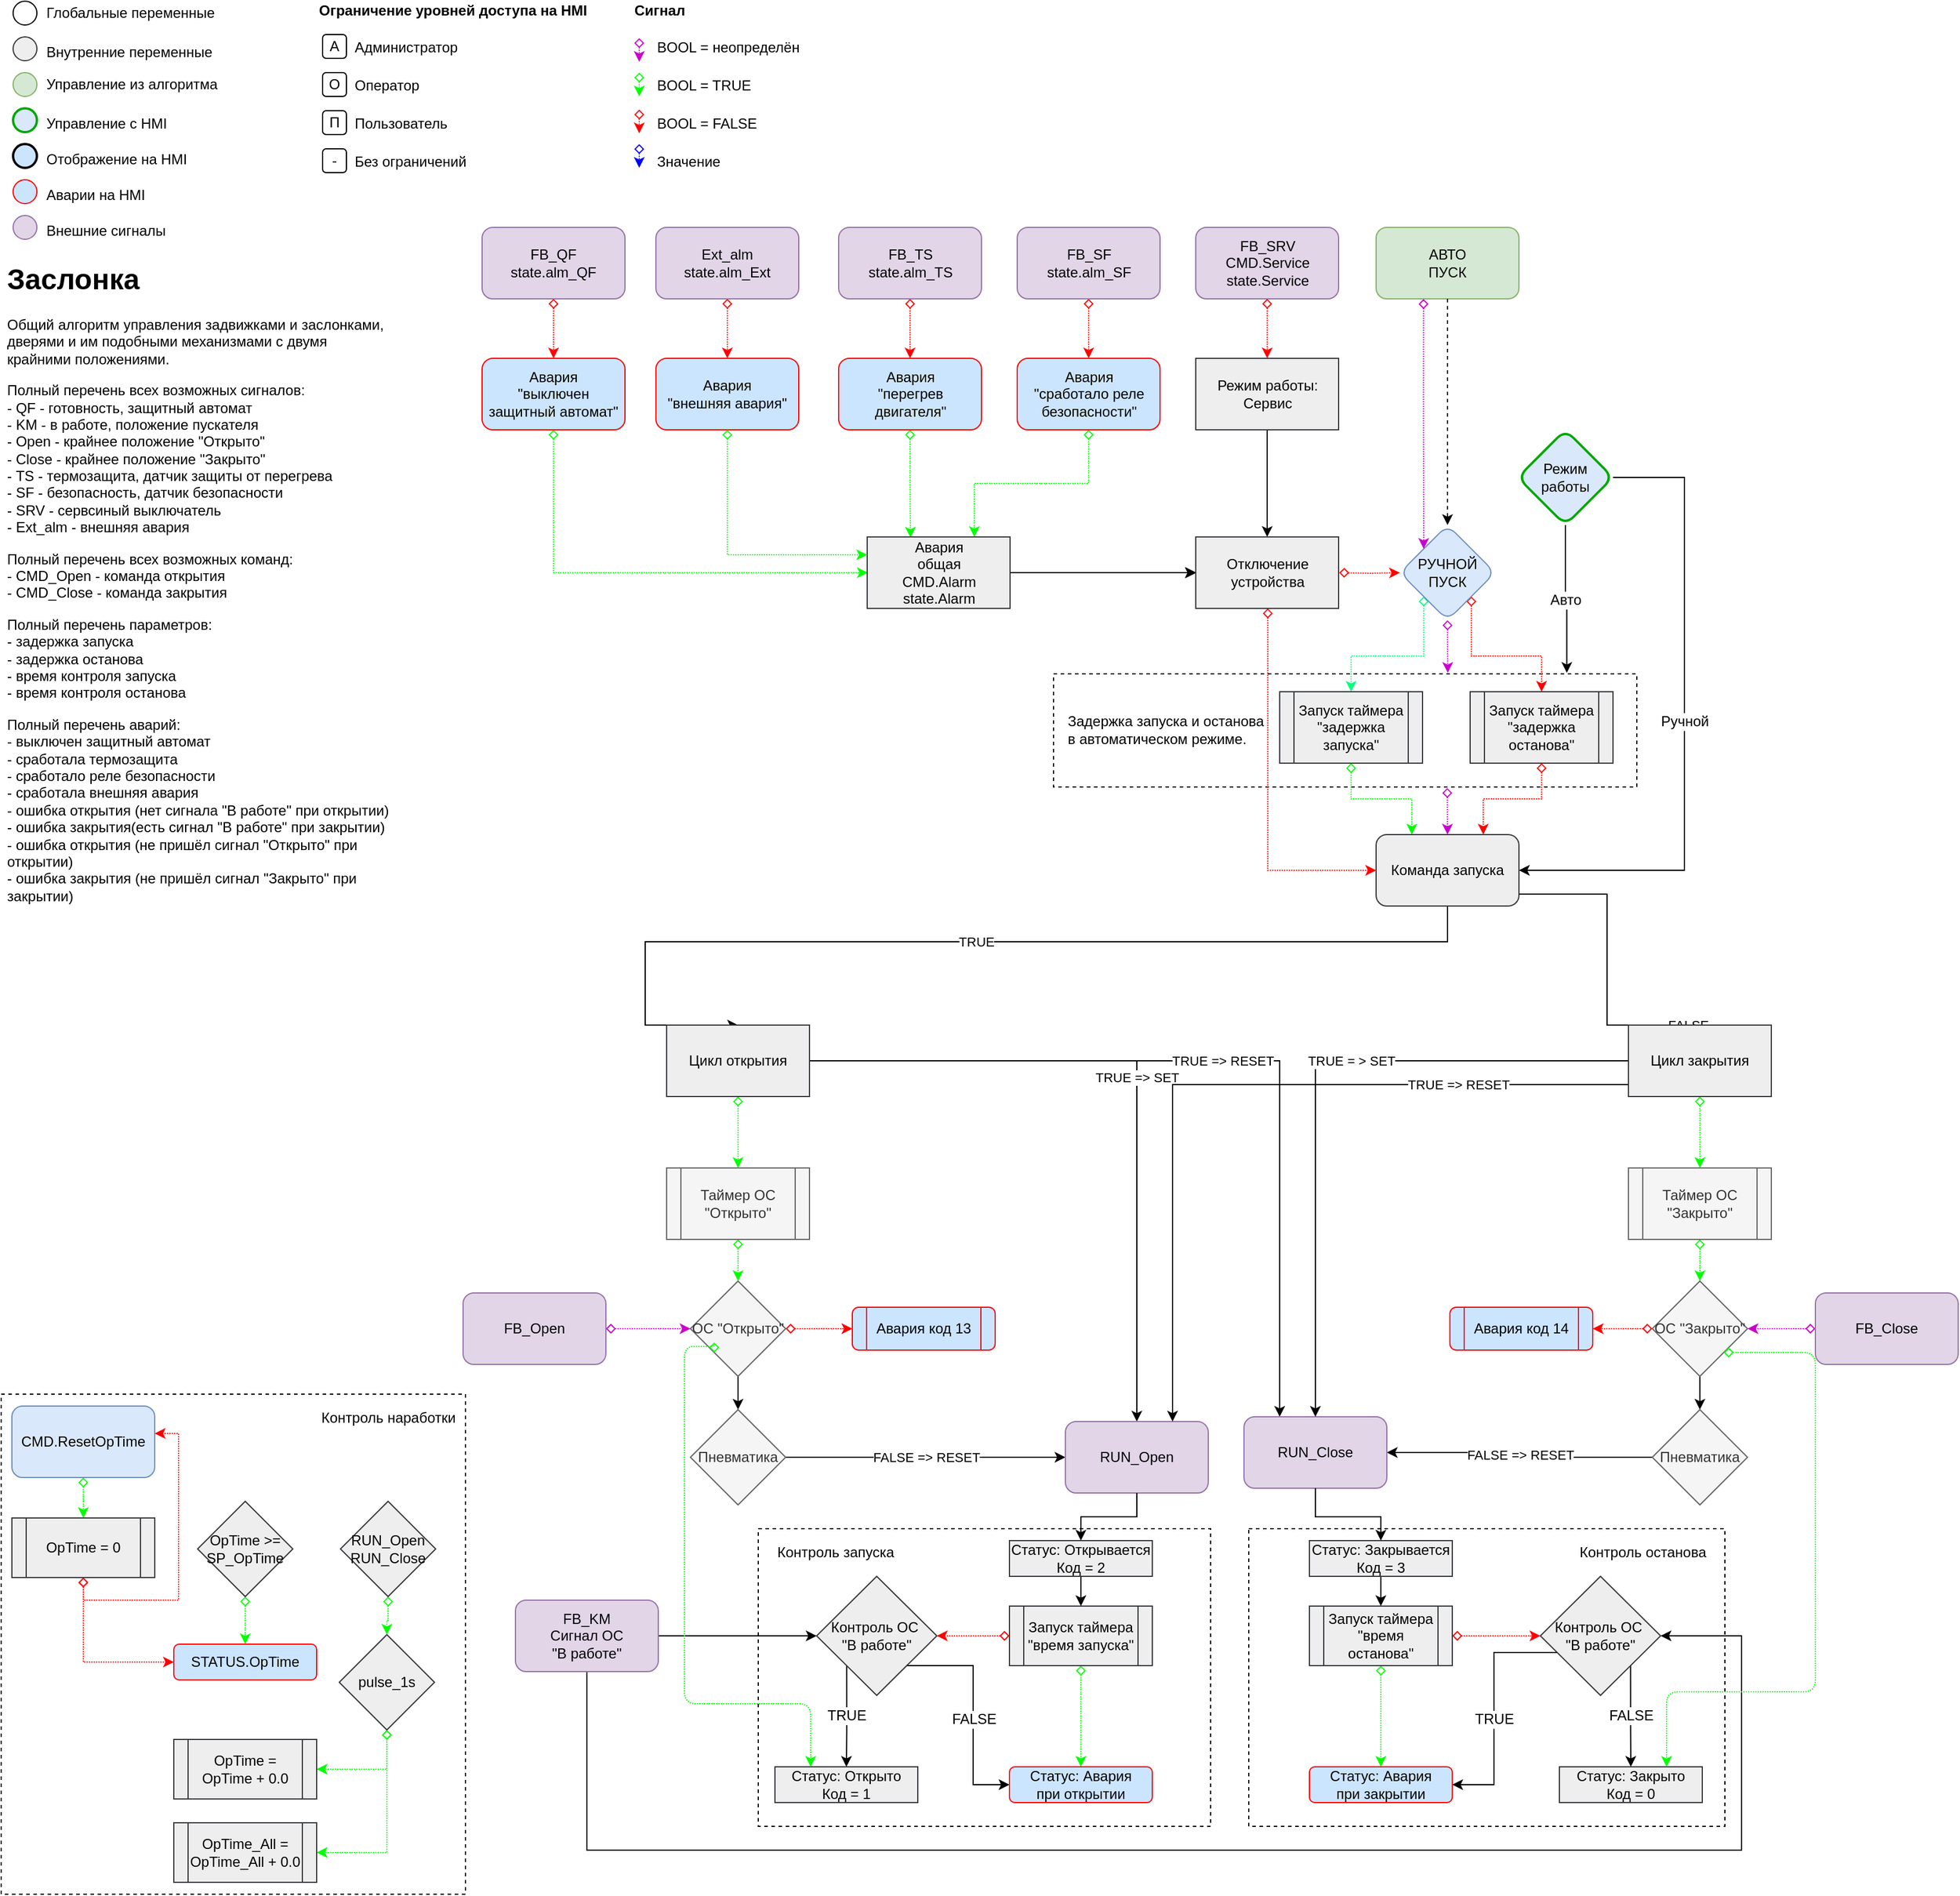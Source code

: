 <mxfile version="21.6.1" type="device">
  <diagram id="ZvDJRU9PUtHeH6yD3r8d" name="Стандартная версия">
    <mxGraphModel dx="2575" dy="1487" grid="1" gridSize="10" guides="1" tooltips="1" connect="1" arrows="1" fold="1" page="1" pageScale="1" pageWidth="827" pageHeight="1169" math="0" shadow="0">
      <root>
        <mxCell id="0" />
        <mxCell id="1" parent="0" />
        <mxCell id="0wNfYeTfLMhr4SV4lvzk-1" value="" style="rounded=0;whiteSpace=wrap;html=1;fillColor=none;dashed=1;strokeColor=#000000;" parent="1" vertex="1">
          <mxGeometry x="10" y="1180" width="390" height="420" as="geometry" />
        </mxCell>
        <mxCell id="0wNfYeTfLMhr4SV4lvzk-2" style="edgeStyle=orthogonalEdgeStyle;rounded=0;orthogonalLoop=1;jettySize=auto;html=1;entryX=0.5;entryY=0;entryDx=0;entryDy=0;fontSize=12;startArrow=diamond;startFill=0;strokeColor=#CC00CC;exitX=0.675;exitY=1.009;exitDx=0;exitDy=0;exitPerimeter=0;dashed=1;dashPattern=1 1;" parent="1" source="0wNfYeTfLMhr4SV4lvzk-3" target="0wNfYeTfLMhr4SV4lvzk-70" edge="1">
          <mxGeometry relative="1" as="geometry" />
        </mxCell>
        <mxCell id="0wNfYeTfLMhr4SV4lvzk-3" value="" style="rounded=0;whiteSpace=wrap;html=1;fillColor=none;dashed=1;strokeColor=#000000;" parent="1" vertex="1">
          <mxGeometry x="894" y="575" width="490" height="95" as="geometry" />
        </mxCell>
        <mxCell id="0wNfYeTfLMhr4SV4lvzk-14" value="A" style="text;html=1;strokeColor=default;fillColor=default;align=center;verticalAlign=middle;whiteSpace=wrap;rounded=1;" parent="1" vertex="1">
          <mxGeometry x="280" y="38" width="20" height="20" as="geometry" />
        </mxCell>
        <mxCell id="0wNfYeTfLMhr4SV4lvzk-15" value="O" style="text;html=1;strokeColor=default;fillColor=default;align=center;verticalAlign=middle;whiteSpace=wrap;rounded=1;" parent="1" vertex="1">
          <mxGeometry x="280" y="70" width="20" height="20" as="geometry" />
        </mxCell>
        <mxCell id="0wNfYeTfLMhr4SV4lvzk-16" value="Администратор" style="text;html=1;strokeColor=none;fillColor=none;align=left;verticalAlign=middle;whiteSpace=wrap;rounded=0;shadow=0;glass=0;labelBackgroundColor=#FFFFFF;labelBorderColor=none;sketch=0;" parent="1" vertex="1">
          <mxGeometry x="305" y="41" width="150" height="15" as="geometry" />
        </mxCell>
        <mxCell id="0wNfYeTfLMhr4SV4lvzk-17" value="Оператор" style="text;html=1;strokeColor=none;fillColor=none;align=left;verticalAlign=middle;whiteSpace=wrap;rounded=0;shadow=0;glass=0;labelBackgroundColor=#FFFFFF;labelBorderColor=none;sketch=0;" parent="1" vertex="1">
          <mxGeometry x="305" y="73" width="150" height="15" as="geometry" />
        </mxCell>
        <mxCell id="0wNfYeTfLMhr4SV4lvzk-18" value="П" style="text;html=1;strokeColor=default;fillColor=default;align=center;verticalAlign=middle;whiteSpace=wrap;rounded=1;" parent="1" vertex="1">
          <mxGeometry x="280" y="102" width="20" height="20" as="geometry" />
        </mxCell>
        <mxCell id="0wNfYeTfLMhr4SV4lvzk-19" value="Пользователь" style="text;html=1;strokeColor=none;fillColor=none;align=left;verticalAlign=middle;whiteSpace=wrap;rounded=0;shadow=0;glass=0;labelBackgroundColor=#FFFFFF;labelBorderColor=none;sketch=0;" parent="1" vertex="1">
          <mxGeometry x="305" y="105.5" width="150" height="15" as="geometry" />
        </mxCell>
        <mxCell id="0wNfYeTfLMhr4SV4lvzk-20" value="&lt;b&gt;Ограничение уровней доступа на HMI&lt;/b&gt;" style="text;html=1;strokeColor=none;fillColor=none;align=left;verticalAlign=middle;whiteSpace=wrap;rounded=0;shadow=0;glass=0;labelBackgroundColor=#FFFFFF;labelBorderColor=none;sketch=0;" parent="1" vertex="1">
          <mxGeometry x="275" y="10" width="235" height="15" as="geometry" />
        </mxCell>
        <mxCell id="0wNfYeTfLMhr4SV4lvzk-21" value="-" style="text;html=1;strokeColor=default;fillColor=default;align=center;verticalAlign=middle;whiteSpace=wrap;rounded=1;" parent="1" vertex="1">
          <mxGeometry x="280" y="134" width="20" height="20" as="geometry" />
        </mxCell>
        <mxCell id="0wNfYeTfLMhr4SV4lvzk-22" value="Без ограничений" style="text;html=1;strokeColor=none;fillColor=none;align=left;verticalAlign=middle;whiteSpace=wrap;rounded=0;shadow=0;glass=0;labelBackgroundColor=#FFFFFF;labelBorderColor=none;sketch=0;" parent="1" vertex="1">
          <mxGeometry x="305" y="137.5" width="150" height="15" as="geometry" />
        </mxCell>
        <mxCell id="0wNfYeTfLMhr4SV4lvzk-24" value="&lt;b&gt;Сигнал&lt;br&gt;&lt;/b&gt;" style="text;html=1;strokeColor=none;fillColor=none;align=left;verticalAlign=middle;whiteSpace=wrap;rounded=0;shadow=0;glass=0;labelBackgroundColor=#FFFFFF;labelBorderColor=none;sketch=0;" parent="1" vertex="1">
          <mxGeometry x="540" y="10" width="160" height="15" as="geometry" />
        </mxCell>
        <mxCell id="0wNfYeTfLMhr4SV4lvzk-25" style="edgeStyle=orthogonalEdgeStyle;rounded=0;orthogonalLoop=1;jettySize=auto;html=1;dashed=1;dashPattern=1 1;strokeColor=#CC00CC;startArrow=diamond;startFill=0;" parent="1" edge="1">
          <mxGeometry relative="1" as="geometry">
            <mxPoint x="546" y="41" as="sourcePoint" />
            <mxPoint x="546" y="61" as="targetPoint" />
          </mxGeometry>
        </mxCell>
        <mxCell id="0wNfYeTfLMhr4SV4lvzk-26" style="edgeStyle=orthogonalEdgeStyle;rounded=0;orthogonalLoop=1;jettySize=auto;html=1;dashed=1;dashPattern=1 1;strokeColor=#00FF00;startArrow=diamond;startFill=0;" parent="1" edge="1">
          <mxGeometry relative="1" as="geometry">
            <mxPoint x="546" y="70" as="sourcePoint" />
            <mxPoint x="546" y="90" as="targetPoint" />
          </mxGeometry>
        </mxCell>
        <mxCell id="0wNfYeTfLMhr4SV4lvzk-27" value="BOOL = неопределён" style="text;html=1;strokeColor=none;fillColor=none;align=left;verticalAlign=middle;whiteSpace=wrap;rounded=0;shadow=0;glass=0;labelBackgroundColor=#FFFFFF;labelBorderColor=none;sketch=0;" parent="1" vertex="1">
          <mxGeometry x="559" y="41" width="150" height="15" as="geometry" />
        </mxCell>
        <mxCell id="0wNfYeTfLMhr4SV4lvzk-28" value="BOOL = TRUE" style="text;html=1;strokeColor=none;fillColor=none;align=left;verticalAlign=middle;whiteSpace=wrap;rounded=0;shadow=0;glass=0;labelBackgroundColor=#FFFFFF;labelBorderColor=none;sketch=0;" parent="1" vertex="1">
          <mxGeometry x="559" y="73" width="150" height="15" as="geometry" />
        </mxCell>
        <mxCell id="0wNfYeTfLMhr4SV4lvzk-29" value="BOOL = FALSE" style="text;html=1;strokeColor=none;fillColor=none;align=left;verticalAlign=middle;whiteSpace=wrap;rounded=0;shadow=0;glass=0;labelBackgroundColor=#FFFFFF;labelBorderColor=none;sketch=0;" parent="1" vertex="1">
          <mxGeometry x="559" y="105.5" width="150" height="15" as="geometry" />
        </mxCell>
        <mxCell id="0wNfYeTfLMhr4SV4lvzk-30" value="Значение" style="text;html=1;strokeColor=none;fillColor=none;align=left;verticalAlign=middle;whiteSpace=wrap;rounded=0;shadow=0;glass=0;labelBackgroundColor=#FFFFFF;labelBorderColor=none;sketch=0;" parent="1" vertex="1">
          <mxGeometry x="559" y="137.5" width="150" height="15" as="geometry" />
        </mxCell>
        <mxCell id="0wNfYeTfLMhr4SV4lvzk-31" style="edgeStyle=orthogonalEdgeStyle;rounded=0;orthogonalLoop=1;jettySize=auto;html=1;dashed=1;dashPattern=1 1;strokeColor=#FF0000;startArrow=diamond;startFill=0;" parent="1" edge="1">
          <mxGeometry relative="1" as="geometry">
            <mxPoint x="546" y="101" as="sourcePoint" />
            <mxPoint x="546" y="121" as="targetPoint" />
          </mxGeometry>
        </mxCell>
        <mxCell id="0wNfYeTfLMhr4SV4lvzk-32" style="edgeStyle=orthogonalEdgeStyle;rounded=0;orthogonalLoop=1;jettySize=auto;html=1;dashed=1;dashPattern=1 1;strokeColor=#0000FF;startArrow=diamond;startFill=0;" parent="1" edge="1">
          <mxGeometry relative="1" as="geometry">
            <mxPoint x="546" y="130" as="sourcePoint" />
            <mxPoint x="546" y="150" as="targetPoint" />
          </mxGeometry>
        </mxCell>
        <mxCell id="0wNfYeTfLMhr4SV4lvzk-33" value="" style="edgeStyle=orthogonalEdgeStyle;rounded=0;orthogonalLoop=1;jettySize=auto;html=1;exitX=0.75;exitY=1;exitDx=0;exitDy=0;entryX=0.75;entryY=0;entryDx=0;entryDy=0;fontSize=12;startArrow=diamond;startFill=0;dashed=1;dashPattern=1 1;strokeColor=#FF0000;" parent="1" edge="1">
          <mxGeometry relative="1" as="geometry">
            <mxPoint x="474" y="260" as="sourcePoint" />
            <mxPoint x="474" y="310" as="targetPoint" />
          </mxGeometry>
        </mxCell>
        <mxCell id="0wNfYeTfLMhr4SV4lvzk-41" value="АВТО&lt;br&gt;ПУСК" style="rounded=1;whiteSpace=wrap;html=1;fontSize=12;fillColor=#d5e8d4;strokeColor=#82b366;" parent="1" vertex="1">
          <mxGeometry x="1165" y="200" width="120" height="60" as="geometry" />
        </mxCell>
        <mxCell id="0wNfYeTfLMhr4SV4lvzk-48" style="edgeStyle=orthogonalEdgeStyle;rounded=0;orthogonalLoop=1;jettySize=auto;html=1;entryX=0;entryY=0.5;entryDx=0;entryDy=0;dashed=1;dashPattern=1 1;fontSize=12;startArrow=diamond;startFill=0;strokeColor=#00FF00;" parent="1" source="0wNfYeTfLMhr4SV4lvzk-49" edge="1">
          <mxGeometry relative="1" as="geometry">
            <Array as="points">
              <mxPoint x="474" y="490" />
            </Array>
            <mxPoint x="738" y="490" as="targetPoint" />
          </mxGeometry>
        </mxCell>
        <mxCell id="0wNfYeTfLMhr4SV4lvzk-49" value="Авария&lt;br&gt;&quot;выключен защитный автомат&quot;" style="rounded=1;whiteSpace=wrap;html=1;fontSize=12;fillColor=#CCE5FF;strokeColor=#FF0000;shadow=0;glass=0;labelBackgroundColor=none;labelBorderColor=none;sketch=0;strokeWidth=1;" parent="1" vertex="1">
          <mxGeometry x="414" y="310" width="120" height="60" as="geometry" />
        </mxCell>
        <mxCell id="0wNfYeTfLMhr4SV4lvzk-50" style="edgeStyle=orthogonalEdgeStyle;rounded=0;orthogonalLoop=1;jettySize=auto;html=1;fontSize=12;startArrow=none;startFill=0;endArrow=classic;endFill=1;strokeColor=#000000;entryX=0;entryY=0.5;entryDx=0;entryDy=0;" parent="1" edge="1">
          <mxGeometry relative="1" as="geometry">
            <mxPoint x="1014" y="490" as="targetPoint" />
            <mxPoint x="858" y="490" as="sourcePoint" />
          </mxGeometry>
        </mxCell>
        <mxCell id="0wNfYeTfLMhr4SV4lvzk-52" style="edgeStyle=orthogonalEdgeStyle;rounded=0;orthogonalLoop=1;jettySize=auto;html=1;exitX=0.5;exitY=1;exitDx=0;exitDy=0;fontSize=12;startArrow=diamond;startFill=0;strokeColor=#CC00CC;dashed=1;dashPattern=1 1;entryX=0.676;entryY=-0.009;entryDx=0;entryDy=0;entryPerimeter=0;" parent="1" source="0wNfYeTfLMhr4SV4lvzk-55" target="0wNfYeTfLMhr4SV4lvzk-3" edge="1">
          <mxGeometry relative="1" as="geometry" />
        </mxCell>
        <mxCell id="0wNfYeTfLMhr4SV4lvzk-53" style="edgeStyle=orthogonalEdgeStyle;rounded=0;orthogonalLoop=1;jettySize=auto;html=1;exitX=0;exitY=1;exitDx=0;exitDy=0;entryX=0.5;entryY=0;entryDx=0;entryDy=0;fontSize=12;startArrow=diamond;startFill=0;strokeColor=#00FF80;dashed=1;dashPattern=1 1;" parent="1" source="0wNfYeTfLMhr4SV4lvzk-55" target="0wNfYeTfLMhr4SV4lvzk-64" edge="1">
          <mxGeometry relative="1" as="geometry" />
        </mxCell>
        <mxCell id="0wNfYeTfLMhr4SV4lvzk-54" style="edgeStyle=orthogonalEdgeStyle;rounded=0;orthogonalLoop=1;jettySize=auto;html=1;exitX=1;exitY=1;exitDx=0;exitDy=0;entryX=0.5;entryY=0;entryDx=0;entryDy=0;dashed=1;dashPattern=1 1;fontSize=12;startArrow=diamond;startFill=0;strokeColor=#FF0000;" parent="1" source="0wNfYeTfLMhr4SV4lvzk-55" target="0wNfYeTfLMhr4SV4lvzk-62" edge="1">
          <mxGeometry relative="1" as="geometry" />
        </mxCell>
        <mxCell id="0wNfYeTfLMhr4SV4lvzk-55" value="РУЧНОЙ&lt;br&gt;ПУСК" style="rhombus;whiteSpace=wrap;html=1;rounded=1;shadow=0;glass=0;sketch=0;fillColor=#dae8fc;strokeColor=#6c8ebf;" parent="1" vertex="1">
          <mxGeometry x="1185" y="450" width="80" height="80" as="geometry" />
        </mxCell>
        <mxCell id="0wNfYeTfLMhr4SV4lvzk-56" style="edgeStyle=orthogonalEdgeStyle;rounded=0;orthogonalLoop=1;jettySize=auto;html=1;entryX=0.5;entryY=0;entryDx=0;entryDy=0;dashed=1;exitX=0.5;exitY=1;exitDx=0;exitDy=0;" parent="1" source="0wNfYeTfLMhr4SV4lvzk-41" target="0wNfYeTfLMhr4SV4lvzk-55" edge="1">
          <mxGeometry relative="1" as="geometry">
            <mxPoint x="1225" y="400" as="sourcePoint" />
          </mxGeometry>
        </mxCell>
        <mxCell id="0wNfYeTfLMhr4SV4lvzk-57" style="edgeStyle=orthogonalEdgeStyle;rounded=0;orthogonalLoop=1;jettySize=auto;html=1;exitX=0.332;exitY=1.003;exitDx=0;exitDy=0;entryX=0;entryY=0;entryDx=0;entryDy=0;dashed=1;dashPattern=1 1;strokeColor=#CC00CC;startArrow=diamond;startFill=0;exitPerimeter=0;" parent="1" source="0wNfYeTfLMhr4SV4lvzk-41" target="0wNfYeTfLMhr4SV4lvzk-55" edge="1">
          <mxGeometry relative="1" as="geometry">
            <mxPoint x="1205" y="380" as="sourcePoint" />
          </mxGeometry>
        </mxCell>
        <mxCell id="0wNfYeTfLMhr4SV4lvzk-58" value="Авто" style="edgeStyle=orthogonalEdgeStyle;rounded=0;orthogonalLoop=1;jettySize=auto;html=1;entryX=0.88;entryY=-0.009;entryDx=0;entryDy=0;entryPerimeter=0;fontSize=12;startArrow=none;startFill=0;strokeColor=#000000;" parent="1" source="0wNfYeTfLMhr4SV4lvzk-60" target="0wNfYeTfLMhr4SV4lvzk-3" edge="1">
          <mxGeometry relative="1" as="geometry" />
        </mxCell>
        <mxCell id="0wNfYeTfLMhr4SV4lvzk-59" value="Ручной" style="edgeStyle=orthogonalEdgeStyle;rounded=0;orthogonalLoop=1;jettySize=auto;html=1;entryX=1;entryY=0.5;entryDx=0;entryDy=0;fontSize=12;startArrow=none;startFill=0;strokeColor=#000000;exitX=1;exitY=0.5;exitDx=0;exitDy=0;" parent="1" source="0wNfYeTfLMhr4SV4lvzk-60" target="0wNfYeTfLMhr4SV4lvzk-70" edge="1">
          <mxGeometry relative="1" as="geometry">
            <Array as="points">
              <mxPoint x="1424" y="410" />
              <mxPoint x="1424" y="740" />
            </Array>
          </mxGeometry>
        </mxCell>
        <mxCell id="0wNfYeTfLMhr4SV4lvzk-60" value="Режим работы" style="rhombus;whiteSpace=wrap;html=1;fontSize=12;fillColor=#dae8fc;strokeColor=#00A800;rounded=1;shadow=0;glass=0;labelBackgroundColor=none;labelBorderColor=none;sketch=0;strokeWidth=2;" parent="1" vertex="1">
          <mxGeometry x="1284" y="370" width="80" height="80" as="geometry" />
        </mxCell>
        <mxCell id="0wNfYeTfLMhr4SV4lvzk-61" style="edgeStyle=orthogonalEdgeStyle;rounded=0;orthogonalLoop=1;jettySize=auto;html=1;entryX=0.75;entryY=0;entryDx=0;entryDy=0;dashed=1;dashPattern=1 1;fontSize=12;startArrow=diamond;startFill=0;strokeColor=#FF0000;" parent="1" source="0wNfYeTfLMhr4SV4lvzk-62" target="0wNfYeTfLMhr4SV4lvzk-70" edge="1">
          <mxGeometry relative="1" as="geometry" />
        </mxCell>
        <mxCell id="0wNfYeTfLMhr4SV4lvzk-62" value="Запуск таймера&lt;br&gt;&quot;задержка останова&quot;" style="shape=process;whiteSpace=wrap;html=1;backgroundOutline=1;fontSize=12;fillColor=#eeeeee;strokeColor=#36393d;" parent="1" vertex="1">
          <mxGeometry x="1244" y="590" width="120" height="60" as="geometry" />
        </mxCell>
        <mxCell id="0wNfYeTfLMhr4SV4lvzk-63" style="edgeStyle=orthogonalEdgeStyle;rounded=0;orthogonalLoop=1;jettySize=auto;html=1;entryX=0.25;entryY=0;entryDx=0;entryDy=0;dashed=1;dashPattern=1 1;fontSize=12;startArrow=diamond;startFill=0;strokeColor=#00FF00;" parent="1" source="0wNfYeTfLMhr4SV4lvzk-64" target="0wNfYeTfLMhr4SV4lvzk-70" edge="1">
          <mxGeometry relative="1" as="geometry" />
        </mxCell>
        <mxCell id="0wNfYeTfLMhr4SV4lvzk-64" value="Запуск таймера&lt;br&gt;&quot;задержка запуска&quot;" style="shape=process;whiteSpace=wrap;html=1;backgroundOutline=1;fontSize=12;fillColor=#eeeeee;strokeColor=#36393d;" parent="1" vertex="1">
          <mxGeometry x="1084" y="590" width="120" height="60" as="geometry" />
        </mxCell>
        <mxCell id="0wNfYeTfLMhr4SV4lvzk-65" value="Задержка запуска и останова&lt;br&gt;в автоматическом режиме." style="text;html=1;strokeColor=none;fillColor=none;align=left;verticalAlign=middle;whiteSpace=wrap;rounded=0;dashed=1;" parent="1" vertex="1">
          <mxGeometry x="904" y="602" width="210" height="40" as="geometry" />
        </mxCell>
        <mxCell id="IChi7haE0IejocVg19P0-2" value="TRUE" style="edgeStyle=orthogonalEdgeStyle;rounded=0;orthogonalLoop=1;jettySize=auto;html=1;entryX=0.5;entryY=0;entryDx=0;entryDy=0;" parent="1" source="0wNfYeTfLMhr4SV4lvzk-70" target="IChi7haE0IejocVg19P0-1" edge="1">
          <mxGeometry relative="1" as="geometry">
            <Array as="points">
              <mxPoint x="1225" y="800" />
              <mxPoint x="551" y="800" />
            </Array>
          </mxGeometry>
        </mxCell>
        <mxCell id="IChi7haE0IejocVg19P0-73" value="FALSE" style="edgeStyle=orthogonalEdgeStyle;rounded=0;orthogonalLoop=1;jettySize=auto;html=1;startArrow=none;startFill=0;endArrow=classic;endFill=1;strokeColor=#000000;entryX=0.5;entryY=0;entryDx=0;entryDy=0;" parent="1" source="0wNfYeTfLMhr4SV4lvzk-70" edge="1" target="IChi7haE0IejocVg19P0-59">
          <mxGeometry x="0.923" relative="1" as="geometry">
            <mxPoint x="2033" y="842" as="targetPoint" />
            <Array as="points">
              <mxPoint x="1359" y="760" />
            </Array>
            <mxPoint as="offset" />
          </mxGeometry>
        </mxCell>
        <mxCell id="0wNfYeTfLMhr4SV4lvzk-70" value="Команда запуска" style="rounded=1;whiteSpace=wrap;html=1;fontSize=12;fillColor=#eeeeee;strokeColor=#36393d;" parent="1" vertex="1">
          <mxGeometry x="1165" y="710" width="120" height="60" as="geometry" />
        </mxCell>
        <mxCell id="0wNfYeTfLMhr4SV4lvzk-198" style="edgeStyle=orthogonalEdgeStyle;rounded=0;orthogonalLoop=1;jettySize=auto;html=1;dashed=1;dashPattern=1 1;fontSize=12;startArrow=diamond;startFill=0;endArrow=classic;endFill=1;strokeColor=#FF0000;exitX=1;exitY=0.5;exitDx=0;exitDy=0;entryX=0;entryY=0.5;entryDx=0;entryDy=0;" parent="1" target="0wNfYeTfLMhr4SV4lvzk-55" edge="1">
          <mxGeometry relative="1" as="geometry">
            <mxPoint x="1134" y="490" as="sourcePoint" />
            <mxPoint x="1180" y="490" as="targetPoint" />
          </mxGeometry>
        </mxCell>
        <mxCell id="0wNfYeTfLMhr4SV4lvzk-199" style="edgeStyle=orthogonalEdgeStyle;rounded=0;orthogonalLoop=1;jettySize=auto;html=1;entryX=0;entryY=0.5;entryDx=0;entryDy=0;dashed=1;dashPattern=1 1;fontSize=12;startArrow=diamond;startFill=0;endArrow=classic;endFill=1;strokeColor=#FF0000;exitX=0.5;exitY=1;exitDx=0;exitDy=0;" parent="1" target="0wNfYeTfLMhr4SV4lvzk-70" edge="1">
          <mxGeometry relative="1" as="geometry">
            <mxPoint x="1074" y="520" as="sourcePoint" />
            <Array as="points">
              <mxPoint x="1074" y="740" />
            </Array>
          </mxGeometry>
        </mxCell>
        <mxCell id="0wNfYeTfLMhr4SV4lvzk-205" style="edgeStyle=orthogonalEdgeStyle;rounded=0;orthogonalLoop=1;jettySize=auto;html=1;entryX=1;entryY=0.5;entryDx=0;entryDy=0;dashed=1;dashPattern=1 1;startArrow=diamond;startFill=0;strokeColor=#00FF00;" parent="1" source="0wNfYeTfLMhr4SV4lvzk-207" target="0wNfYeTfLMhr4SV4lvzk-208" edge="1">
          <mxGeometry relative="1" as="geometry">
            <Array as="points">
              <mxPoint x="334" y="1495" />
            </Array>
          </mxGeometry>
        </mxCell>
        <mxCell id="0wNfYeTfLMhr4SV4lvzk-206" style="edgeStyle=orthogonalEdgeStyle;rounded=0;orthogonalLoop=1;jettySize=auto;html=1;entryX=1;entryY=0.5;entryDx=0;entryDy=0;dashed=1;dashPattern=1 1;startArrow=diamond;startFill=0;strokeColor=#00FF00;" parent="1" source="0wNfYeTfLMhr4SV4lvzk-207" target="0wNfYeTfLMhr4SV4lvzk-223" edge="1">
          <mxGeometry relative="1" as="geometry">
            <Array as="points">
              <mxPoint x="334" y="1565" />
            </Array>
          </mxGeometry>
        </mxCell>
        <mxCell id="0wNfYeTfLMhr4SV4lvzk-207" value="pulse_1s" style="rhombus;whiteSpace=wrap;html=1;fontSize=12;fillColor=#eeeeee;strokeColor=#36393d;" parent="1" vertex="1">
          <mxGeometry x="294" y="1382" width="80" height="80" as="geometry" />
        </mxCell>
        <mxCell id="0wNfYeTfLMhr4SV4lvzk-208" value="OpTime = OpTime + 0.0" style="shape=process;whiteSpace=wrap;html=1;backgroundOutline=1;fontSize=12;fillColor=#eeeeee;strokeColor=#36393d;" parent="1" vertex="1">
          <mxGeometry x="155" y="1470" width="120" height="50" as="geometry" />
        </mxCell>
        <mxCell id="0wNfYeTfLMhr4SV4lvzk-209" style="edgeStyle=orthogonalEdgeStyle;rounded=0;orthogonalLoop=1;jettySize=auto;html=1;entryX=0.5;entryY=0;entryDx=0;entryDy=0;dashed=1;dashPattern=1 1;startArrow=diamond;startFill=0;strokeColor=#00FF00;" parent="1" source="0wNfYeTfLMhr4SV4lvzk-210" target="0wNfYeTfLMhr4SV4lvzk-213" edge="1">
          <mxGeometry relative="1" as="geometry" />
        </mxCell>
        <mxCell id="0wNfYeTfLMhr4SV4lvzk-210" value="CMD.ResetOpTime" style="rounded=1;whiteSpace=wrap;html=1;fontSize=12;fillColor=#dae8fc;strokeColor=#6c8ebf;" parent="1" vertex="1">
          <mxGeometry x="19" y="1190" width="120" height="60" as="geometry" />
        </mxCell>
        <mxCell id="0wNfYeTfLMhr4SV4lvzk-211" style="edgeStyle=orthogonalEdgeStyle;rounded=0;orthogonalLoop=1;jettySize=auto;html=1;entryX=1;entryY=0.383;entryDx=0;entryDy=0;entryPerimeter=0;dashed=1;dashPattern=1 1;startArrow=diamond;startFill=0;strokeColor=#FF0000;" parent="1" source="0wNfYeTfLMhr4SV4lvzk-213" target="0wNfYeTfLMhr4SV4lvzk-210" edge="1">
          <mxGeometry relative="1" as="geometry">
            <Array as="points">
              <mxPoint x="79" y="1353" />
              <mxPoint x="159" y="1353" />
              <mxPoint x="159" y="1213" />
            </Array>
          </mxGeometry>
        </mxCell>
        <mxCell id="0wNfYeTfLMhr4SV4lvzk-212" style="edgeStyle=orthogonalEdgeStyle;rounded=0;orthogonalLoop=1;jettySize=auto;html=1;entryX=0;entryY=0.5;entryDx=0;entryDy=0;dashed=1;dashPattern=1 1;startArrow=diamond;startFill=0;strokeColor=#FF0000;" parent="1" source="0wNfYeTfLMhr4SV4lvzk-213" target="0wNfYeTfLMhr4SV4lvzk-228" edge="1">
          <mxGeometry relative="1" as="geometry">
            <Array as="points">
              <mxPoint x="79" y="1405" />
            </Array>
          </mxGeometry>
        </mxCell>
        <mxCell id="0wNfYeTfLMhr4SV4lvzk-213" value="OpTime = 0" style="shape=process;whiteSpace=wrap;html=1;backgroundOutline=1;fontSize=12;fillColor=#eeeeee;strokeColor=#36393d;" parent="1" vertex="1">
          <mxGeometry x="19" y="1284" width="120" height="50" as="geometry" />
        </mxCell>
        <mxCell id="0wNfYeTfLMhr4SV4lvzk-223" value="OpTime_All = OpTime_All + 0.0" style="shape=process;whiteSpace=wrap;html=1;backgroundOutline=1;fontSize=12;fillColor=#eeeeee;strokeColor=#36393d;" parent="1" vertex="1">
          <mxGeometry x="155" y="1540" width="120" height="50" as="geometry" />
        </mxCell>
        <mxCell id="0wNfYeTfLMhr4SV4lvzk-224" style="edgeStyle=orthogonalEdgeStyle;rounded=0;orthogonalLoop=1;jettySize=auto;html=1;entryX=0.5;entryY=0;entryDx=0;entryDy=0;dashed=1;dashPattern=1 1;startArrow=diamond;startFill=0;strokeColor=#00FF00;" parent="1" source="0wNfYeTfLMhr4SV4lvzk-225" target="0wNfYeTfLMhr4SV4lvzk-207" edge="1">
          <mxGeometry relative="1" as="geometry" />
        </mxCell>
        <mxCell id="0wNfYeTfLMhr4SV4lvzk-225" value="RUN_Open&lt;br&gt;RUN_Close" style="rhombus;whiteSpace=wrap;html=1;fontSize=12;fillColor=#eeeeee;strokeColor=#36393d;" parent="1" vertex="1">
          <mxGeometry x="295" y="1270" width="80" height="80" as="geometry" />
        </mxCell>
        <mxCell id="0wNfYeTfLMhr4SV4lvzk-226" style="edgeStyle=orthogonalEdgeStyle;rounded=0;orthogonalLoop=1;jettySize=auto;html=1;entryX=0.5;entryY=0;entryDx=0;entryDy=0;dashed=1;dashPattern=1 1;startArrow=diamond;startFill=0;strokeColor=#00FF00;" parent="1" source="0wNfYeTfLMhr4SV4lvzk-227" target="0wNfYeTfLMhr4SV4lvzk-228" edge="1">
          <mxGeometry relative="1" as="geometry" />
        </mxCell>
        <mxCell id="0wNfYeTfLMhr4SV4lvzk-227" value="OpTime &amp;gt;= SP_OpTime" style="rhombus;whiteSpace=wrap;html=1;fontSize=12;fillColor=#eeeeee;strokeColor=#36393d;" parent="1" vertex="1">
          <mxGeometry x="175" y="1270" width="80" height="80" as="geometry" />
        </mxCell>
        <mxCell id="0wNfYeTfLMhr4SV4lvzk-228" value="STATUS.OpTime" style="rounded=1;whiteSpace=wrap;html=1;fontSize=12;fillColor=#CCE5FF;strokeColor=#FF0000;shadow=0;glass=0;labelBackgroundColor=none;labelBorderColor=none;sketch=0;strokeWidth=1;" parent="1" vertex="1">
          <mxGeometry x="155" y="1390" width="120" height="30" as="geometry" />
        </mxCell>
        <mxCell id="0wNfYeTfLMhr4SV4lvzk-229" value="Контроль наработки" style="text;html=1;strokeColor=none;fillColor=none;align=left;verticalAlign=middle;whiteSpace=wrap;rounded=0;dashed=1;" parent="1" vertex="1">
          <mxGeometry x="277" y="1180" width="140" height="40" as="geometry" />
        </mxCell>
        <mxCell id="IChi7haE0IejocVg19P0-6" style="edgeStyle=orthogonalEdgeStyle;rounded=1;orthogonalLoop=1;jettySize=auto;html=1;entryX=0.5;entryY=0;entryDx=0;entryDy=0;startArrow=diamond;startFill=0;dashed=1;dashPattern=1 1;strokeColor=#00FF00;" parent="1" source="IChi7haE0IejocVg19P0-1" target="IChi7haE0IejocVg19P0-16" edge="1">
          <mxGeometry relative="1" as="geometry">
            <mxPoint x="629" y="967" as="targetPoint" />
          </mxGeometry>
        </mxCell>
        <mxCell id="IChi7haE0IejocVg19P0-29" value="TRUE =&amp;gt; SET" style="edgeStyle=orthogonalEdgeStyle;rounded=0;orthogonalLoop=1;jettySize=auto;html=1;entryX=0.5;entryY=0;entryDx=0;entryDy=0;startArrow=none;startFill=0;strokeColor=#000000;" parent="1" source="IChi7haE0IejocVg19P0-1" target="IChi7haE0IejocVg19P0-26" edge="1">
          <mxGeometry relative="1" as="geometry" />
        </mxCell>
        <mxCell id="IChi7haE0IejocVg19P0-75" value="TRUE =&amp;gt; RESET" style="edgeStyle=orthogonalEdgeStyle;rounded=0;orthogonalLoop=1;jettySize=auto;html=1;entryX=0.25;entryY=0;entryDx=0;entryDy=0;startArrow=none;startFill=0;endArrow=classic;endFill=1;strokeColor=#000000;" parent="1" source="IChi7haE0IejocVg19P0-1" target="IChi7haE0IejocVg19P0-57" edge="1">
          <mxGeometry relative="1" as="geometry" />
        </mxCell>
        <mxCell id="IChi7haE0IejocVg19P0-1" value="Цикл открытия" style="rounded=0;whiteSpace=wrap;html=1;fontSize=12;strokeColor=#36393d;fillColor=#eeeeee;" parent="1" vertex="1">
          <mxGeometry x="569" y="870" width="120" height="60" as="geometry" />
        </mxCell>
        <mxCell id="IChi7haE0IejocVg19P0-19" style="edgeStyle=orthogonalEdgeStyle;rounded=1;orthogonalLoop=1;jettySize=auto;html=1;entryX=0.5;entryY=0;entryDx=0;entryDy=0;dashed=1;dashPattern=1 1;startArrow=diamond;startFill=0;strokeColor=#00FF00;" parent="1" source="IChi7haE0IejocVg19P0-16" target="IChi7haE0IejocVg19P0-18" edge="1">
          <mxGeometry relative="1" as="geometry" />
        </mxCell>
        <mxCell id="IChi7haE0IejocVg19P0-16" value="Таймер ОС &lt;br&gt;&quot;Открыто&quot;" style="shape=process;whiteSpace=wrap;html=1;backgroundOutline=1;fillColor=#f5f5f5;fontColor=#333333;strokeColor=#666666;" parent="1" vertex="1">
          <mxGeometry x="569" y="990" width="120" height="60" as="geometry" />
        </mxCell>
        <mxCell id="IChi7haE0IejocVg19P0-23" style="edgeStyle=orthogonalEdgeStyle;rounded=1;orthogonalLoop=1;jettySize=auto;html=1;entryX=0;entryY=0.5;entryDx=0;entryDy=0;dashed=1;dashPattern=1 1;startArrow=diamond;startFill=0;strokeColor=#FF0000;" parent="1" source="IChi7haE0IejocVg19P0-18" target="IChi7haE0IejocVg19P0-22" edge="1">
          <mxGeometry relative="1" as="geometry" />
        </mxCell>
        <mxCell id="IChi7haE0IejocVg19P0-25" style="edgeStyle=orthogonalEdgeStyle;rounded=1;orthogonalLoop=1;jettySize=auto;html=1;entryX=0.5;entryY=0;entryDx=0;entryDy=0;startArrow=none;startFill=0;strokeColor=#000000;" parent="1" source="IChi7haE0IejocVg19P0-18" target="IChi7haE0IejocVg19P0-24" edge="1">
          <mxGeometry relative="1" as="geometry" />
        </mxCell>
        <mxCell id="IChi7haE0IejocVg19P0-18" value="ОС &quot;Открыто&quot;" style="rhombus;whiteSpace=wrap;html=1;fillColor=#f5f5f5;fontColor=#333333;strokeColor=#666666;" parent="1" vertex="1">
          <mxGeometry x="589" y="1085" width="80" height="80" as="geometry" />
        </mxCell>
        <mxCell id="IChi7haE0IejocVg19P0-21" style="edgeStyle=orthogonalEdgeStyle;rounded=1;orthogonalLoop=1;jettySize=auto;html=1;entryX=0;entryY=0.5;entryDx=0;entryDy=0;dashed=1;dashPattern=1 1;startArrow=diamond;startFill=0;strokeColor=#CC00CC;" parent="1" source="IChi7haE0IejocVg19P0-20" target="IChi7haE0IejocVg19P0-18" edge="1">
          <mxGeometry relative="1" as="geometry" />
        </mxCell>
        <mxCell id="IChi7haE0IejocVg19P0-20" value="FB_Open" style="rounded=1;whiteSpace=wrap;html=1;fillColor=#e1d5e7;strokeColor=#9673a6;" parent="1" vertex="1">
          <mxGeometry x="398" y="1095" width="120" height="60" as="geometry" />
        </mxCell>
        <mxCell id="IChi7haE0IejocVg19P0-22" value="Авария код 13" style="shape=process;whiteSpace=wrap;html=1;backgroundOutline=1;fillColor=#CCE5FF;fontColor=default;strokeColor=#FF0000;rounded=1;shadow=0;glass=0;labelBackgroundColor=none;labelBorderColor=none;sketch=0;strokeWidth=1;" parent="1" vertex="1">
          <mxGeometry x="725" y="1107" width="120" height="36" as="geometry" />
        </mxCell>
        <mxCell id="IChi7haE0IejocVg19P0-28" value="FALSE =&amp;gt; RESET" style="edgeStyle=orthogonalEdgeStyle;rounded=0;orthogonalLoop=1;jettySize=auto;html=1;entryX=0;entryY=0.5;entryDx=0;entryDy=0;startArrow=none;startFill=0;strokeColor=#000000;" parent="1" source="IChi7haE0IejocVg19P0-24" target="IChi7haE0IejocVg19P0-26" edge="1">
          <mxGeometry relative="1" as="geometry" />
        </mxCell>
        <mxCell id="IChi7haE0IejocVg19P0-24" value="Пневматика" style="rhombus;whiteSpace=wrap;html=1;fillColor=#f5f5f5;fontColor=#333333;strokeColor=#666666;" parent="1" vertex="1">
          <mxGeometry x="589" y="1193" width="80" height="80" as="geometry" />
        </mxCell>
        <mxCell id="IChi7haE0IejocVg19P0-26" value="RUN_Open" style="rounded=1;whiteSpace=wrap;html=1;fillColor=#e1d5e7;strokeColor=#9673a6;" parent="1" vertex="1">
          <mxGeometry x="904" y="1203" width="120" height="60" as="geometry" />
        </mxCell>
        <mxCell id="IChi7haE0IejocVg19P0-51" style="edgeStyle=orthogonalEdgeStyle;rounded=1;orthogonalLoop=1;jettySize=auto;html=1;entryX=1;entryY=0.5;entryDx=0;entryDy=0;dashed=1;dashPattern=1 1;startArrow=diamond;startFill=0;strokeColor=#CC00CC;" parent="1" source="IChi7haE0IejocVg19P0-52" target="IChi7haE0IejocVg19P0-70" edge="1">
          <mxGeometry relative="1" as="geometry">
            <mxPoint x="1938" y="1015" as="targetPoint" />
          </mxGeometry>
        </mxCell>
        <mxCell id="IChi7haE0IejocVg19P0-52" value="FB_Close" style="rounded=1;whiteSpace=wrap;html=1;fillColor=#e1d5e7;strokeColor=#9673a6;" parent="1" vertex="1">
          <mxGeometry x="1534" y="1095" width="120" height="60" as="geometry" />
        </mxCell>
        <mxCell id="IChi7haE0IejocVg19P0-55" value="FALSE =&amp;gt; RESET" style="edgeStyle=orthogonalEdgeStyle;rounded=0;orthogonalLoop=1;jettySize=auto;html=1;entryX=1;entryY=0.5;entryDx=0;entryDy=0;startArrow=none;startFill=0;strokeColor=#000000;exitX=0;exitY=0.5;exitDx=0;exitDy=0;" parent="1" source="IChi7haE0IejocVg19P0-72" target="IChi7haE0IejocVg19P0-57" edge="1">
          <mxGeometry relative="1" as="geometry">
            <mxPoint x="1688" y="1237" as="sourcePoint" />
            <mxPoint x="1257" y="1233" as="targetPoint" />
          </mxGeometry>
        </mxCell>
        <mxCell id="IChi7haE0IejocVg19P0-57" value="RUN_Close" style="rounded=1;whiteSpace=wrap;html=1;fillColor=#e1d5e7;strokeColor=#9673a6;" parent="1" vertex="1">
          <mxGeometry x="1054" y="1199" width="120" height="60" as="geometry" />
        </mxCell>
        <mxCell id="IChi7haE0IejocVg19P0-58" style="edgeStyle=orthogonalEdgeStyle;rounded=1;orthogonalLoop=1;jettySize=auto;html=1;startArrow=diamond;startFill=0;dashed=1;dashPattern=1 1;strokeColor=#00FF00;entryX=0.5;entryY=0;entryDx=0;entryDy=0;" parent="1" source="IChi7haE0IejocVg19P0-59" target="IChi7haE0IejocVg19P0-67" edge="1">
          <mxGeometry relative="1" as="geometry">
            <mxPoint x="1454" y="1100" as="targetPoint" />
          </mxGeometry>
        </mxCell>
        <mxCell id="IChi7haE0IejocVg19P0-78" value="TRUE = &amp;gt; SET" style="edgeStyle=orthogonalEdgeStyle;rounded=0;orthogonalLoop=1;jettySize=auto;html=1;entryX=0.5;entryY=0;entryDx=0;entryDy=0;startArrow=none;startFill=0;endArrow=classic;endFill=1;strokeColor=#000000;" parent="1" source="IChi7haE0IejocVg19P0-59" target="IChi7haE0IejocVg19P0-57" edge="1">
          <mxGeometry x="-0.171" relative="1" as="geometry">
            <mxPoint as="offset" />
          </mxGeometry>
        </mxCell>
        <mxCell id="IChi7haE0IejocVg19P0-79" value="TRUE =&amp;gt; RESET" style="edgeStyle=orthogonalEdgeStyle;rounded=0;orthogonalLoop=1;jettySize=auto;html=1;entryX=0.75;entryY=0;entryDx=0;entryDy=0;startArrow=none;startFill=0;endArrow=classic;endFill=1;strokeColor=#000000;" parent="1" edge="1">
          <mxGeometry x="-0.571" relative="1" as="geometry">
            <Array as="points">
              <mxPoint x="994" y="920" />
            </Array>
            <mxPoint x="1377" y="920" as="sourcePoint" />
            <mxPoint x="994" y="1203" as="targetPoint" />
            <mxPoint as="offset" />
          </mxGeometry>
        </mxCell>
        <mxCell id="IChi7haE0IejocVg19P0-59" value="Цикл закрытия" style="rounded=0;whiteSpace=wrap;html=1;fontSize=12;strokeColor=#36393d;fillColor=#eeeeee;" parent="1" vertex="1">
          <mxGeometry x="1377" y="870" width="120" height="60" as="geometry" />
        </mxCell>
        <mxCell id="IChi7haE0IejocVg19P0-66" style="edgeStyle=orthogonalEdgeStyle;rounded=1;orthogonalLoop=1;jettySize=auto;html=1;entryX=0.5;entryY=0;entryDx=0;entryDy=0;dashed=1;dashPattern=1 1;startArrow=diamond;startFill=0;strokeColor=#00FF00;" parent="1" source="IChi7haE0IejocVg19P0-67" target="IChi7haE0IejocVg19P0-70" edge="1">
          <mxGeometry relative="1" as="geometry" />
        </mxCell>
        <mxCell id="IChi7haE0IejocVg19P0-67" value="Таймер ОС &lt;br&gt;&quot;Закрыто&quot;" style="shape=process;whiteSpace=wrap;html=1;backgroundOutline=1;fillColor=#f5f5f5;fontColor=#333333;strokeColor=#666666;" parent="1" vertex="1">
          <mxGeometry x="1377" y="990" width="120" height="60" as="geometry" />
        </mxCell>
        <mxCell id="IChi7haE0IejocVg19P0-68" style="edgeStyle=orthogonalEdgeStyle;rounded=1;orthogonalLoop=1;jettySize=auto;html=1;entryX=1;entryY=0.5;entryDx=0;entryDy=0;dashed=1;dashPattern=1 1;startArrow=diamond;startFill=0;strokeColor=#FF0000;" parent="1" source="IChi7haE0IejocVg19P0-70" target="IChi7haE0IejocVg19P0-71" edge="1">
          <mxGeometry relative="1" as="geometry" />
        </mxCell>
        <mxCell id="IChi7haE0IejocVg19P0-69" style="edgeStyle=orthogonalEdgeStyle;rounded=1;orthogonalLoop=1;jettySize=auto;html=1;entryX=0.5;entryY=0;entryDx=0;entryDy=0;startArrow=none;startFill=0;strokeColor=#000000;" parent="1" source="IChi7haE0IejocVg19P0-70" target="IChi7haE0IejocVg19P0-72" edge="1">
          <mxGeometry relative="1" as="geometry" />
        </mxCell>
        <mxCell id="IChi7haE0IejocVg19P0-70" value="ОС &quot;Закрыто&quot;" style="rhombus;whiteSpace=wrap;html=1;fillColor=#f5f5f5;fontColor=#333333;strokeColor=#666666;" parent="1" vertex="1">
          <mxGeometry x="1397" y="1085" width="80" height="80" as="geometry" />
        </mxCell>
        <mxCell id="IChi7haE0IejocVg19P0-71" value="Авария код 14" style="shape=process;whiteSpace=wrap;html=1;backgroundOutline=1;fillColor=#CCE5FF;fontColor=default;strokeColor=#FF0000;rounded=1;shadow=0;glass=0;labelBackgroundColor=none;labelBorderColor=none;sketch=0;strokeWidth=1;" parent="1" vertex="1">
          <mxGeometry x="1227" y="1107" width="120" height="36" as="geometry" />
        </mxCell>
        <mxCell id="IChi7haE0IejocVg19P0-72" value="Пневматика" style="rhombus;whiteSpace=wrap;html=1;fillColor=#f5f5f5;fontColor=#333333;strokeColor=#666666;" parent="1" vertex="1">
          <mxGeometry x="1397" y="1193" width="80" height="80" as="geometry" />
        </mxCell>
        <mxCell id="C2_vjTLhkUsUhfX_nYP3-1" style="edgeStyle=orthogonalEdgeStyle;rounded=0;orthogonalLoop=1;jettySize=auto;html=1;exitX=0.75;exitY=1;exitDx=0;exitDy=0;entryX=0.75;entryY=0;entryDx=0;entryDy=0;dashed=1;dashPattern=1 1;fontSize=12;startArrow=diamond;startFill=0;strokeColor=#FF0000;" parent="1" edge="1">
          <mxGeometry relative="1" as="geometry">
            <mxPoint x="773.5" y="260" as="sourcePoint" />
            <mxPoint x="773.5" y="310" as="targetPoint" />
          </mxGeometry>
        </mxCell>
        <mxCell id="C2_vjTLhkUsUhfX_nYP3-2" value="FB_TS&lt;br&gt;state.alm_TS" style="rounded=1;whiteSpace=wrap;html=1;fontSize=12;fillColor=#e1d5e7;strokeColor=#9673a6;" parent="1" vertex="1">
          <mxGeometry x="713.5" y="200" width="120" height="60" as="geometry" />
        </mxCell>
        <mxCell id="C2_vjTLhkUsUhfX_nYP3-3" value="FB_SRV&lt;br&gt;CMD.Service&lt;br&gt;state.Service" style="rounded=1;whiteSpace=wrap;html=1;fontSize=12;fillColor=#e1d5e7;strokeColor=#9673a6;" parent="1" vertex="1">
          <mxGeometry x="1013.5" y="200" width="120" height="60" as="geometry" />
        </mxCell>
        <mxCell id="C2_vjTLhkUsUhfX_nYP3-4" style="edgeStyle=orthogonalEdgeStyle;rounded=0;orthogonalLoop=1;jettySize=auto;html=1;exitX=0.75;exitY=1;exitDx=0;exitDy=0;entryX=0.75;entryY=0;entryDx=0;entryDy=0;dashed=1;dashPattern=1 1;fontSize=12;startArrow=diamond;startFill=0;strokeColor=#FF0000;" parent="1" edge="1">
          <mxGeometry relative="1" as="geometry">
            <mxPoint x="923.5" y="260" as="sourcePoint" />
            <mxPoint x="923.5" y="310" as="targetPoint" />
          </mxGeometry>
        </mxCell>
        <mxCell id="C2_vjTLhkUsUhfX_nYP3-5" value="FB_SF&lt;br&gt;state.alm_SF" style="rounded=1;whiteSpace=wrap;html=1;fontSize=12;fillColor=#e1d5e7;strokeColor=#9673a6;" parent="1" vertex="1">
          <mxGeometry x="863.5" y="200" width="120" height="60" as="geometry" />
        </mxCell>
        <mxCell id="C2_vjTLhkUsUhfX_nYP3-6" style="edgeStyle=orthogonalEdgeStyle;rounded=0;orthogonalLoop=1;jettySize=auto;html=1;entryX=0.303;entryY=0.009;entryDx=0;entryDy=0;entryPerimeter=0;dashed=1;dashPattern=1 1;fontSize=12;startArrow=diamond;startFill=0;endArrow=classic;endFill=1;strokeColor=#00FF00;" parent="1" source="C2_vjTLhkUsUhfX_nYP3-7" target="C2_vjTLhkUsUhfX_nYP3-13" edge="1">
          <mxGeometry relative="1" as="geometry" />
        </mxCell>
        <mxCell id="C2_vjTLhkUsUhfX_nYP3-7" value="Авария&lt;br&gt;&quot;перегрев двигателя&quot;" style="rounded=1;whiteSpace=wrap;html=1;fontSize=12;fillColor=#CCE5FF;strokeColor=#FF0000;shadow=0;glass=0;labelBackgroundColor=none;labelBorderColor=none;sketch=0;strokeWidth=1;" parent="1" vertex="1">
          <mxGeometry x="713.5" y="310" width="120" height="60" as="geometry" />
        </mxCell>
        <mxCell id="C2_vjTLhkUsUhfX_nYP3-8" style="edgeStyle=orthogonalEdgeStyle;rounded=0;orthogonalLoop=1;jettySize=auto;html=1;entryX=0.5;entryY=0;entryDx=0;entryDy=0;fontSize=12;startArrow=none;startFill=0;endArrow=classic;endFill=1;strokeColor=#000000;fillColor=#eeeeee;" parent="1" source="C2_vjTLhkUsUhfX_nYP3-9" edge="1">
          <mxGeometry relative="1" as="geometry">
            <mxPoint x="1073.5" y="460" as="targetPoint" />
          </mxGeometry>
        </mxCell>
        <mxCell id="C2_vjTLhkUsUhfX_nYP3-9" value="Режим работы: Сервис" style="rounded=0;whiteSpace=wrap;html=1;fontSize=12;fillColor=#eeeeee;strokeColor=#36393d;" parent="1" vertex="1">
          <mxGeometry x="1013.5" y="310" width="120" height="60" as="geometry" />
        </mxCell>
        <mxCell id="C2_vjTLhkUsUhfX_nYP3-10" style="edgeStyle=orthogonalEdgeStyle;rounded=0;orthogonalLoop=1;jettySize=auto;html=1;entryX=0.75;entryY=0;entryDx=0;entryDy=0;fontSize=12;startArrow=diamond;startFill=0;endArrow=classic;endFill=1;strokeColor=#00FF00;dashed=1;dashPattern=1 1;exitX=0.5;exitY=1;exitDx=0;exitDy=0;" parent="1" source="C2_vjTLhkUsUhfX_nYP3-11" target="C2_vjTLhkUsUhfX_nYP3-13" edge="1">
          <mxGeometry relative="1" as="geometry" />
        </mxCell>
        <mxCell id="C2_vjTLhkUsUhfX_nYP3-11" value="Авария&lt;br&gt;&quot;сработало реле безопасности&quot;" style="rounded=1;whiteSpace=wrap;html=1;fontSize=12;fillColor=#CCE5FF;strokeColor=#FF0000;shadow=0;glass=0;labelBackgroundColor=none;labelBorderColor=none;sketch=0;strokeWidth=1;" parent="1" vertex="1">
          <mxGeometry x="863.5" y="310" width="120" height="60" as="geometry" />
        </mxCell>
        <mxCell id="C2_vjTLhkUsUhfX_nYP3-12" style="edgeStyle=orthogonalEdgeStyle;rounded=0;orthogonalLoop=1;jettySize=auto;html=1;fontSize=12;startArrow=none;startFill=0;endArrow=classic;endFill=1;strokeColor=#000000;entryX=0;entryY=0.5;entryDx=0;entryDy=0;" parent="1" source="C2_vjTLhkUsUhfX_nYP3-13" target="C2_vjTLhkUsUhfX_nYP3-15" edge="1">
          <mxGeometry relative="1" as="geometry">
            <mxPoint x="1029.5" y="490" as="targetPoint" />
          </mxGeometry>
        </mxCell>
        <mxCell id="C2_vjTLhkUsUhfX_nYP3-13" value="Авария&lt;br&gt;общая&lt;br&gt;CMD.Alarm&lt;br&gt;state.Alarm" style="rounded=0;whiteSpace=wrap;html=1;fontSize=12;fillColor=#eeeeee;strokeColor=#36393d;" parent="1" vertex="1">
          <mxGeometry x="737.5" y="460" width="120" height="60" as="geometry" />
        </mxCell>
        <mxCell id="C2_vjTLhkUsUhfX_nYP3-14" style="edgeStyle=orthogonalEdgeStyle;rounded=0;orthogonalLoop=1;jettySize=auto;html=1;exitX=0.75;exitY=1;exitDx=0;exitDy=0;entryX=0.75;entryY=0;entryDx=0;entryDy=0;dashed=1;dashPattern=1 1;fontSize=12;startArrow=diamond;startFill=0;strokeColor=#FF0000;" parent="1" edge="1">
          <mxGeometry relative="1" as="geometry">
            <mxPoint x="1073.5" y="260" as="sourcePoint" />
            <mxPoint x="1073.5" y="310" as="targetPoint" />
          </mxGeometry>
        </mxCell>
        <mxCell id="C2_vjTLhkUsUhfX_nYP3-15" value="Отключение&lt;br&gt;устройства" style="rounded=0;whiteSpace=wrap;html=1;fontSize=12;strokeColor=#36393d;fillColor=#eeeeee;" parent="1" vertex="1">
          <mxGeometry x="1013.5" y="460" width="120" height="60" as="geometry" />
        </mxCell>
        <mxCell id="C2_vjTLhkUsUhfX_nYP3-16" value="" style="edgeStyle=orthogonalEdgeStyle;rounded=0;orthogonalLoop=1;jettySize=auto;html=1;exitX=0.75;exitY=1;exitDx=0;exitDy=0;entryX=0.75;entryY=0;entryDx=0;entryDy=0;fontSize=12;startArrow=diamond;startFill=0;dashed=1;dashPattern=1 1;strokeColor=#FF0000;" parent="1" edge="1">
          <mxGeometry relative="1" as="geometry">
            <mxPoint x="620" y="260" as="sourcePoint" />
            <mxPoint x="620" y="310" as="targetPoint" />
          </mxGeometry>
        </mxCell>
        <mxCell id="C2_vjTLhkUsUhfX_nYP3-17" value="Ext_alm&lt;br&gt;state.alm_Ext" style="rounded=1;whiteSpace=wrap;html=1;fontSize=12;fillColor=#e1d5e7;strokeColor=#9673a6;" parent="1" vertex="1">
          <mxGeometry x="560" y="200" width="120" height="60" as="geometry" />
        </mxCell>
        <mxCell id="C2_vjTLhkUsUhfX_nYP3-18" value="Авария&lt;br&gt;&quot;внешняя авария&quot;" style="rounded=1;whiteSpace=wrap;html=1;fontSize=12;fillColor=#CCE5FF;strokeColor=#FF0000;shadow=0;glass=0;labelBackgroundColor=none;labelBorderColor=none;sketch=0;strokeWidth=1;" parent="1" vertex="1">
          <mxGeometry x="560" y="310" width="120" height="60" as="geometry" />
        </mxCell>
        <mxCell id="C2_vjTLhkUsUhfX_nYP3-19" style="edgeStyle=orthogonalEdgeStyle;rounded=0;orthogonalLoop=1;jettySize=auto;html=1;entryX=0;entryY=0.25;entryDx=0;entryDy=0;dashed=1;dashPattern=1 1;fontSize=12;startArrow=diamond;startFill=0;endArrow=classic;endFill=1;strokeColor=#00FF00;exitX=0.5;exitY=1;exitDx=0;exitDy=0;" parent="1" source="C2_vjTLhkUsUhfX_nYP3-18" target="C2_vjTLhkUsUhfX_nYP3-13" edge="1">
          <mxGeometry relative="1" as="geometry">
            <mxPoint x="609.5" y="392" as="sourcePoint" />
            <mxPoint x="609.86" y="482.54" as="targetPoint" />
          </mxGeometry>
        </mxCell>
        <mxCell id="C2_vjTLhkUsUhfX_nYP3-20" value="FB_QF&lt;br&gt;state.alm_QF" style="rounded=1;whiteSpace=wrap;html=1;fontSize=12;fillColor=#e1d5e7;strokeColor=#9673a6;" parent="1" vertex="1">
          <mxGeometry x="414" y="200" width="120" height="60" as="geometry" />
        </mxCell>
        <mxCell id="C2_vjTLhkUsUhfX_nYP3-21" style="edgeStyle=orthogonalEdgeStyle;rounded=0;orthogonalLoop=1;jettySize=auto;html=1;entryX=0;entryY=0.5;entryDx=0;entryDy=0;" parent="1" source="C2_vjTLhkUsUhfX_nYP3-23" target="C2_vjTLhkUsUhfX_nYP3-37" edge="1">
          <mxGeometry relative="1" as="geometry">
            <Array as="points">
              <mxPoint x="502" y="1383" />
            </Array>
          </mxGeometry>
        </mxCell>
        <mxCell id="C2_vjTLhkUsUhfX_nYP3-22" style="edgeStyle=orthogonalEdgeStyle;rounded=0;orthogonalLoop=1;jettySize=auto;html=1;entryX=1;entryY=0.5;entryDx=0;entryDy=0;exitX=0.5;exitY=1;exitDx=0;exitDy=0;" parent="1" source="C2_vjTLhkUsUhfX_nYP3-23" target="C2_vjTLhkUsUhfX_nYP3-47" edge="1">
          <mxGeometry relative="1" as="geometry">
            <Array as="points">
              <mxPoint x="502" y="1563" />
              <mxPoint x="1472" y="1563" />
              <mxPoint x="1472" y="1383" />
            </Array>
          </mxGeometry>
        </mxCell>
        <mxCell id="C2_vjTLhkUsUhfX_nYP3-23" value="FB_KM&lt;br&gt;Сигнал ОС&lt;br&gt;&quot;В работе&quot;" style="rounded=1;whiteSpace=wrap;html=1;fontSize=12;fillColor=#e1d5e7;strokeColor=#9673a6;" parent="1" vertex="1">
          <mxGeometry x="442" y="1353" width="120" height="60" as="geometry" />
        </mxCell>
        <mxCell id="C2_vjTLhkUsUhfX_nYP3-24" style="edgeStyle=orthogonalEdgeStyle;rounded=0;orthogonalLoop=1;jettySize=auto;html=1;exitX=0.5;exitY=1;exitDx=0;exitDy=0;entryX=0.5;entryY=0;entryDx=0;entryDy=0;fontSize=12;startArrow=none;startFill=0;strokeColor=#000000;" parent="1" source="IChi7haE0IejocVg19P0-26" target="C2_vjTLhkUsUhfX_nYP3-34" edge="1">
          <mxGeometry relative="1" as="geometry">
            <Array as="points">
              <mxPoint x="964" y="1283" />
              <mxPoint x="917" y="1283" />
            </Array>
            <mxPoint x="977" y="1273" as="sourcePoint" />
          </mxGeometry>
        </mxCell>
        <mxCell id="C2_vjTLhkUsUhfX_nYP3-25" style="edgeStyle=orthogonalEdgeStyle;rounded=0;orthogonalLoop=1;jettySize=auto;html=1;exitX=0.5;exitY=1;exitDx=0;exitDy=0;entryX=0.5;entryY=0;entryDx=0;entryDy=0;fontSize=12;startArrow=none;startFill=0;endArrow=classic;endFill=1;strokeColor=#000000;" parent="1" source="IChi7haE0IejocVg19P0-57" target="C2_vjTLhkUsUhfX_nYP3-44" edge="1">
          <mxGeometry relative="1" as="geometry">
            <Array as="points">
              <mxPoint x="1114" y="1283" />
              <mxPoint x="1169" y="1283" />
            </Array>
            <mxPoint x="1109" y="1273" as="sourcePoint" />
          </mxGeometry>
        </mxCell>
        <mxCell id="C2_vjTLhkUsUhfX_nYP3-26" value="" style="rounded=0;whiteSpace=wrap;html=1;fillColor=none;dashed=1;strokeColor=#000000;" parent="1" vertex="1">
          <mxGeometry x="646" y="1293" width="380" height="250" as="geometry" />
        </mxCell>
        <mxCell id="C2_vjTLhkUsUhfX_nYP3-27" value="Контроль запуска" style="text;html=1;strokeColor=none;fillColor=none;align=left;verticalAlign=middle;whiteSpace=wrap;rounded=0;dashed=1;" parent="1" vertex="1">
          <mxGeometry x="660" y="1293" width="210" height="40" as="geometry" />
        </mxCell>
        <mxCell id="C2_vjTLhkUsUhfX_nYP3-28" value="" style="rounded=0;whiteSpace=wrap;html=1;fillColor=none;dashed=1;strokeColor=#000000;" parent="1" vertex="1">
          <mxGeometry x="1058" y="1293" width="400" height="250" as="geometry" />
        </mxCell>
        <mxCell id="C2_vjTLhkUsUhfX_nYP3-29" value="Контроль останова" style="text;html=1;strokeColor=none;fillColor=none;align=left;verticalAlign=middle;whiteSpace=wrap;rounded=0;dashed=1;" parent="1" vertex="1">
          <mxGeometry x="1334" y="1293" width="140" height="40" as="geometry" />
        </mxCell>
        <mxCell id="C2_vjTLhkUsUhfX_nYP3-30" style="edgeStyle=orthogonalEdgeStyle;rounded=0;orthogonalLoop=1;jettySize=auto;html=1;entryX=1;entryY=0.5;entryDx=0;entryDy=0;fontSize=12;startArrow=diamond;startFill=0;strokeColor=#FF0000;dashed=1;dashPattern=1 1;" parent="1" source="C2_vjTLhkUsUhfX_nYP3-32" target="C2_vjTLhkUsUhfX_nYP3-37" edge="1">
          <mxGeometry relative="1" as="geometry" />
        </mxCell>
        <mxCell id="C2_vjTLhkUsUhfX_nYP3-31" style="edgeStyle=orthogonalEdgeStyle;rounded=0;orthogonalLoop=1;jettySize=auto;html=1;entryX=0.5;entryY=0;entryDx=0;entryDy=0;dashed=1;dashPattern=1 1;fontSize=12;startArrow=diamond;startFill=0;strokeColor=#00FF00;" parent="1" source="C2_vjTLhkUsUhfX_nYP3-32" target="C2_vjTLhkUsUhfX_nYP3-39" edge="1">
          <mxGeometry relative="1" as="geometry" />
        </mxCell>
        <mxCell id="C2_vjTLhkUsUhfX_nYP3-32" value="Запуск таймера &quot;время запуска&quot;" style="shape=process;whiteSpace=wrap;html=1;backgroundOutline=1;fontSize=12;fillColor=#eeeeee;strokeColor=#36393d;" parent="1" vertex="1">
          <mxGeometry x="857" y="1358" width="120" height="50" as="geometry" />
        </mxCell>
        <mxCell id="C2_vjTLhkUsUhfX_nYP3-33" style="edgeStyle=orthogonalEdgeStyle;rounded=0;orthogonalLoop=1;jettySize=auto;html=1;entryX=0.5;entryY=0;entryDx=0;entryDy=0;fontSize=12;startArrow=none;startFill=0;strokeColor=#000000;" parent="1" source="C2_vjTLhkUsUhfX_nYP3-34" target="C2_vjTLhkUsUhfX_nYP3-32" edge="1">
          <mxGeometry relative="1" as="geometry" />
        </mxCell>
        <mxCell id="C2_vjTLhkUsUhfX_nYP3-34" value="Статус: Открывается&lt;br&gt;Код = 2" style="rounded=0;whiteSpace=wrap;html=1;fontSize=12;fillColor=#eeeeee;strokeColor=#36393d;" parent="1" vertex="1">
          <mxGeometry x="857" y="1303" width="120" height="30" as="geometry" />
        </mxCell>
        <mxCell id="C2_vjTLhkUsUhfX_nYP3-35" value="TRUE" style="edgeStyle=orthogonalEdgeStyle;rounded=0;orthogonalLoop=1;jettySize=auto;html=1;entryX=0.5;entryY=0;entryDx=0;entryDy=0;fontSize=12;startArrow=none;startFill=0;strokeColor=#000000;exitX=0;exitY=1;exitDx=0;exitDy=0;" parent="1" source="C2_vjTLhkUsUhfX_nYP3-37" target="C2_vjTLhkUsUhfX_nYP3-38" edge="1">
          <mxGeometry relative="1" as="geometry" />
        </mxCell>
        <mxCell id="C2_vjTLhkUsUhfX_nYP3-36" value="FALSE" style="edgeStyle=orthogonalEdgeStyle;rounded=0;orthogonalLoop=1;jettySize=auto;html=1;exitX=1;exitY=1;exitDx=0;exitDy=0;entryX=0;entryY=0.5;entryDx=0;entryDy=0;fontSize=12;startArrow=none;startFill=0;strokeColor=#000000;" parent="1" source="C2_vjTLhkUsUhfX_nYP3-37" target="C2_vjTLhkUsUhfX_nYP3-39" edge="1">
          <mxGeometry x="0.082" relative="1" as="geometry">
            <mxPoint as="offset" />
          </mxGeometry>
        </mxCell>
        <mxCell id="C2_vjTLhkUsUhfX_nYP3-37" value="Контроль ОС&amp;nbsp;&lt;br&gt;&quot;В работе&quot;" style="rhombus;whiteSpace=wrap;html=1;fontSize=12;fillColor=#eeeeee;strokeColor=#36393d;" parent="1" vertex="1">
          <mxGeometry x="695" y="1333" width="101" height="100" as="geometry" />
        </mxCell>
        <mxCell id="C2_vjTLhkUsUhfX_nYP3-38" value="Статус: Открыто&lt;br&gt;Код = 1" style="rounded=0;whiteSpace=wrap;html=1;fontSize=12;fillColor=#eeeeee;strokeColor=#36393d;" parent="1" vertex="1">
          <mxGeometry x="660" y="1493" width="120" height="30" as="geometry" />
        </mxCell>
        <mxCell id="C2_vjTLhkUsUhfX_nYP3-39" value="Статус: Авария&lt;br&gt;при открытии" style="rounded=1;whiteSpace=wrap;html=1;fontSize=12;fillColor=#CCE5FF;strokeColor=#FF0000;shadow=0;glass=0;labelBackgroundColor=none;labelBorderColor=none;sketch=0;strokeWidth=1;" parent="1" vertex="1">
          <mxGeometry x="857" y="1493" width="120" height="30" as="geometry" />
        </mxCell>
        <mxCell id="C2_vjTLhkUsUhfX_nYP3-40" style="edgeStyle=orthogonalEdgeStyle;rounded=0;orthogonalLoop=1;jettySize=auto;html=1;entryX=0;entryY=0.5;entryDx=0;entryDy=0;fontSize=12;startArrow=diamond;startFill=0;strokeColor=#FF0000;dashed=1;dashPattern=1 1;" parent="1" source="C2_vjTLhkUsUhfX_nYP3-42" target="C2_vjTLhkUsUhfX_nYP3-47" edge="1">
          <mxGeometry relative="1" as="geometry" />
        </mxCell>
        <mxCell id="C2_vjTLhkUsUhfX_nYP3-41" style="edgeStyle=orthogonalEdgeStyle;rounded=0;orthogonalLoop=1;jettySize=auto;html=1;entryX=0.5;entryY=0;entryDx=0;entryDy=0;dashed=1;dashPattern=1 1;fontSize=12;startArrow=diamond;startFill=0;strokeColor=#00FF00;" parent="1" source="C2_vjTLhkUsUhfX_nYP3-42" target="C2_vjTLhkUsUhfX_nYP3-50" edge="1">
          <mxGeometry relative="1" as="geometry" />
        </mxCell>
        <mxCell id="C2_vjTLhkUsUhfX_nYP3-42" value="Запуск таймера &quot;время останова&quot;" style="shape=process;whiteSpace=wrap;html=1;backgroundOutline=1;fontSize=12;fillColor=#eeeeee;strokeColor=#36393d;" parent="1" vertex="1">
          <mxGeometry x="1109" y="1358" width="120" height="50" as="geometry" />
        </mxCell>
        <mxCell id="C2_vjTLhkUsUhfX_nYP3-43" style="edgeStyle=orthogonalEdgeStyle;rounded=0;orthogonalLoop=1;jettySize=auto;html=1;entryX=0.5;entryY=0;entryDx=0;entryDy=0;fontSize=12;startArrow=none;startFill=0;strokeColor=#000000;" parent="1" source="C2_vjTLhkUsUhfX_nYP3-44" target="C2_vjTLhkUsUhfX_nYP3-42" edge="1">
          <mxGeometry relative="1" as="geometry" />
        </mxCell>
        <mxCell id="C2_vjTLhkUsUhfX_nYP3-44" value="Статус: Закрывается&lt;br&gt;Код = 3" style="rounded=0;whiteSpace=wrap;html=1;fontSize=12;fillColor=#eeeeee;strokeColor=#36393d;" parent="1" vertex="1">
          <mxGeometry x="1109" y="1303" width="120" height="30" as="geometry" />
        </mxCell>
        <mxCell id="C2_vjTLhkUsUhfX_nYP3-45" value="FALSE" style="edgeStyle=orthogonalEdgeStyle;rounded=0;orthogonalLoop=1;jettySize=auto;html=1;entryX=0.5;entryY=0;entryDx=0;entryDy=0;fontSize=12;startArrow=none;startFill=0;strokeColor=#000000;exitX=1;exitY=1;exitDx=0;exitDy=0;" parent="1" source="C2_vjTLhkUsUhfX_nYP3-47" target="C2_vjTLhkUsUhfX_nYP3-48" edge="1">
          <mxGeometry relative="1" as="geometry" />
        </mxCell>
        <mxCell id="C2_vjTLhkUsUhfX_nYP3-46" value="TRUE" style="edgeStyle=orthogonalEdgeStyle;rounded=0;orthogonalLoop=1;jettySize=auto;html=1;exitX=1;exitY=1;exitDx=0;exitDy=0;entryX=1;entryY=0.5;entryDx=0;entryDy=0;fontSize=12;startArrow=none;startFill=0;strokeColor=#000000;" parent="1" source="C2_vjTLhkUsUhfX_nYP3-47" target="C2_vjTLhkUsUhfX_nYP3-50" edge="1">
          <mxGeometry x="0.338" relative="1" as="geometry">
            <Array as="points">
              <mxPoint x="1379" y="1397" />
              <mxPoint x="1264" y="1397" />
              <mxPoint x="1264" y="1508" />
            </Array>
            <mxPoint as="offset" />
          </mxGeometry>
        </mxCell>
        <mxCell id="C2_vjTLhkUsUhfX_nYP3-47" value="Контроль ОС&amp;nbsp;&lt;br&gt;&quot;В работе&quot;" style="rhombus;whiteSpace=wrap;html=1;fontSize=12;fillColor=#eeeeee;strokeColor=#36393d;" parent="1" vertex="1">
          <mxGeometry x="1303" y="1333" width="101" height="100" as="geometry" />
        </mxCell>
        <mxCell id="C2_vjTLhkUsUhfX_nYP3-48" value="Статус: Закрыто&lt;br&gt;Код = 0" style="rounded=0;whiteSpace=wrap;html=1;fontSize=12;fillColor=#eeeeee;strokeColor=#36393d;" parent="1" vertex="1">
          <mxGeometry x="1319" y="1493" width="120" height="30" as="geometry" />
        </mxCell>
        <mxCell id="C2_vjTLhkUsUhfX_nYP3-50" value="Статус: Авария&lt;br&gt;при закрытии" style="rounded=1;whiteSpace=wrap;html=1;fontSize=12;fillColor=#CCE5FF;strokeColor=#FF0000;shadow=0;glass=0;labelBackgroundColor=none;labelBorderColor=none;sketch=0;strokeWidth=1;" parent="1" vertex="1">
          <mxGeometry x="1109" y="1493" width="120" height="30" as="geometry" />
        </mxCell>
        <mxCell id="C2_vjTLhkUsUhfX_nYP3-52" style="edgeStyle=orthogonalEdgeStyle;rounded=1;orthogonalLoop=1;jettySize=auto;html=1;entryX=0.75;entryY=0;entryDx=0;entryDy=0;dashed=1;dashPattern=1 1;startArrow=diamond;startFill=0;strokeColor=#00FF00;exitX=1;exitY=1;exitDx=0;exitDy=0;" parent="1" source="IChi7haE0IejocVg19P0-70" target="C2_vjTLhkUsUhfX_nYP3-48" edge="1">
          <mxGeometry relative="1" as="geometry">
            <mxPoint x="1477" y="1060" as="sourcePoint" />
            <mxPoint x="1477" y="1095" as="targetPoint" />
            <Array as="points">
              <mxPoint x="1534" y="1145" />
              <mxPoint x="1534" y="1430" />
              <mxPoint x="1409" y="1430" />
            </Array>
          </mxGeometry>
        </mxCell>
        <mxCell id="C2_vjTLhkUsUhfX_nYP3-53" style="edgeStyle=orthogonalEdgeStyle;rounded=1;orthogonalLoop=1;jettySize=auto;html=1;entryX=0.25;entryY=0;entryDx=0;entryDy=0;startArrow=diamond;startFill=0;dashed=1;dashPattern=1 1;strokeColor=#00FF00;exitX=0;exitY=1;exitDx=0;exitDy=0;" parent="1" source="IChi7haE0IejocVg19P0-18" target="C2_vjTLhkUsUhfX_nYP3-38" edge="1">
          <mxGeometry relative="1" as="geometry">
            <mxPoint x="542" y="1000" as="targetPoint" />
            <mxPoint x="542" y="940" as="sourcePoint" />
            <Array as="points">
              <mxPoint x="609" y="1140" />
              <mxPoint x="584" y="1140" />
              <mxPoint x="584" y="1440" />
              <mxPoint x="690" y="1440" />
            </Array>
          </mxGeometry>
        </mxCell>
        <mxCell id="JQjxiRahyUip46O5yKaf-1" value="&lt;h1&gt;Заслонка&lt;/h1&gt;&lt;p&gt;Общий алгоритм управления задвижками и заслонками, дверями и им подобными механизмами с двумя крайними положениями.&lt;/p&gt;&lt;p&gt;Полный перечень всех возможных сигналов:&lt;br&gt;- QF - готовность, защитный автомат&lt;br&gt;- KM - в работе, положение пускателя&lt;br&gt;- Open - крайнее положение &quot;Открыто&quot;&lt;br&gt;- Close - крайнее положение &quot;Закрыто&quot;&lt;br&gt;- TS - термозащита, датчик защиты от перегрева&lt;br&gt;- SF - безопасность, датчик безопасности&lt;br&gt;&lt;span style=&quot;background-color: initial;&quot;&gt;- SRV - сервсиный выключатель&lt;br&gt;- Ext_alm - внешняя авария&lt;/span&gt;&lt;/p&gt;&lt;p&gt;Полный перечень всех возможных команд:&lt;br&gt;- CMD_Open - команда открытия&lt;br&gt;- CMD_Close - команда закрытия&lt;/p&gt;&lt;p&gt;Полный перечень параметров:&lt;br&gt;- задержка запуска&lt;br&gt;- задержка останова&lt;br&gt;- время контроля запуска&lt;br&gt;- время контроля останова&lt;br&gt;&lt;/p&gt;&lt;p&gt;Полный перечень аварий:&lt;br&gt;- выключен защитный автомат&lt;br&gt;- сработала термозащита&lt;br&gt;- сработало реле безопасности&lt;br&gt;- сработала внешняя авария&lt;br&gt;- ошибка открытия (нет сигнала &quot;В работе&quot; при открытии)&lt;br&gt;- ошибка закрытия(есть сигнал &quot;В работе&quot; при закрытии)&lt;br&gt;- ошибка открытия (не пришёл сигнал &quot;Открыто&quot; при открытии)&lt;br&gt;- ошибка закрытия (не пришёл сигнал &quot;Закрыто&quot; при закрытии)&lt;/p&gt;" style="text;html=1;strokeColor=none;fillColor=none;spacing=5;spacingTop=-20;whiteSpace=wrap;overflow=hidden;rounded=0;shadow=0;glass=0;sketch=0;" parent="1" vertex="1">
          <mxGeometry x="10" y="224" width="329" height="560" as="geometry" />
        </mxCell>
        <mxCell id="XzzlHY3-Pyuf3qzUPJis-1" value="" style="ellipse;whiteSpace=wrap;html=1;rounded=1;shadow=0;glass=0;labelBackgroundColor=none;labelBorderColor=none;sketch=0;" vertex="1" parent="1">
          <mxGeometry x="20" y="10" width="20" height="20" as="geometry" />
        </mxCell>
        <mxCell id="XzzlHY3-Pyuf3qzUPJis-2" value="" style="ellipse;whiteSpace=wrap;html=1;rounded=1;shadow=0;glass=0;labelBackgroundColor=none;labelBorderColor=none;sketch=0;fillColor=#eeeeee;strokeColor=#36393d;" vertex="1" parent="1">
          <mxGeometry x="20" y="40" width="20" height="20" as="geometry" />
        </mxCell>
        <mxCell id="XzzlHY3-Pyuf3qzUPJis-3" value="" style="ellipse;whiteSpace=wrap;html=1;rounded=1;shadow=0;glass=0;labelBackgroundColor=none;labelBorderColor=none;sketch=0;fillColor=#d5e8d4;strokeColor=#82b366;" vertex="1" parent="1">
          <mxGeometry x="20" y="70" width="20" height="20" as="geometry" />
        </mxCell>
        <mxCell id="XzzlHY3-Pyuf3qzUPJis-4" value="" style="ellipse;whiteSpace=wrap;html=1;rounded=1;shadow=0;glass=0;labelBackgroundColor=none;labelBorderColor=none;sketch=0;fillColor=#dae8fc;strokeColor=#00A800;strokeWidth=2;" vertex="1" parent="1">
          <mxGeometry x="20" y="100" width="20" height="20" as="geometry" />
        </mxCell>
        <mxCell id="XzzlHY3-Pyuf3qzUPJis-5" value="" style="ellipse;whiteSpace=wrap;html=1;rounded=1;shadow=0;glass=0;labelBackgroundColor=none;labelBorderColor=none;sketch=0;fillColor=#CCE5FF;strokeColor=#000000;strokeWidth=2;" vertex="1" parent="1">
          <mxGeometry x="20" y="130" width="20" height="20" as="geometry" />
        </mxCell>
        <mxCell id="XzzlHY3-Pyuf3qzUPJis-6" value="Глобальные переменные" style="text;html=1;strokeColor=none;fillColor=none;align=left;verticalAlign=middle;whiteSpace=wrap;rounded=0;shadow=0;glass=0;labelBackgroundColor=#FFFFFF;labelBorderColor=none;sketch=0;" vertex="1" parent="1">
          <mxGeometry x="46" y="12.5" width="150" height="15" as="geometry" />
        </mxCell>
        <mxCell id="XzzlHY3-Pyuf3qzUPJis-7" value="Внутренние переменные" style="text;html=1;strokeColor=none;fillColor=none;align=left;verticalAlign=middle;whiteSpace=wrap;rounded=0;shadow=0;glass=0;labelBackgroundColor=#FFFFFF;labelBorderColor=none;sketch=0;" vertex="1" parent="1">
          <mxGeometry x="46" y="45" width="150" height="15" as="geometry" />
        </mxCell>
        <mxCell id="XzzlHY3-Pyuf3qzUPJis-8" value="Управление из алгоритма" style="text;html=1;strokeColor=none;fillColor=none;align=left;verticalAlign=middle;whiteSpace=wrap;rounded=0;shadow=0;glass=0;labelBackgroundColor=#FFFFFF;labelBorderColor=none;sketch=0;" vertex="1" parent="1">
          <mxGeometry x="46" y="72.5" width="154" height="15" as="geometry" />
        </mxCell>
        <mxCell id="XzzlHY3-Pyuf3qzUPJis-9" value="Управление с HMI" style="text;html=1;strokeColor=none;fillColor=none;align=left;verticalAlign=middle;whiteSpace=wrap;rounded=0;shadow=0;glass=0;labelBackgroundColor=#FFFFFF;labelBorderColor=none;sketch=0;" vertex="1" parent="1">
          <mxGeometry x="46" y="105" width="150" height="15" as="geometry" />
        </mxCell>
        <mxCell id="XzzlHY3-Pyuf3qzUPJis-10" value="Отображение на HMI" style="text;html=1;strokeColor=none;fillColor=none;align=left;verticalAlign=middle;whiteSpace=wrap;rounded=0;shadow=0;glass=0;labelBackgroundColor=#FFFFFF;labelBorderColor=none;sketch=0;" vertex="1" parent="1">
          <mxGeometry x="46" y="135" width="150" height="15" as="geometry" />
        </mxCell>
        <mxCell id="XzzlHY3-Pyuf3qzUPJis-11" value="" style="ellipse;whiteSpace=wrap;html=1;rounded=1;shadow=0;glass=0;labelBackgroundColor=none;labelBorderColor=none;sketch=0;fillColor=#CCE5FF;strokeColor=#FF0000;strokeWidth=1;" vertex="1" parent="1">
          <mxGeometry x="20" y="160" width="20" height="20" as="geometry" />
        </mxCell>
        <mxCell id="XzzlHY3-Pyuf3qzUPJis-12" value="Аварии на HMI" style="text;html=1;strokeColor=none;fillColor=none;align=left;verticalAlign=middle;whiteSpace=wrap;rounded=0;shadow=0;glass=0;labelBackgroundColor=#FFFFFF;labelBorderColor=none;sketch=0;" vertex="1" parent="1">
          <mxGeometry x="46" y="165" width="150" height="15" as="geometry" />
        </mxCell>
        <mxCell id="XzzlHY3-Pyuf3qzUPJis-13" value="" style="ellipse;whiteSpace=wrap;html=1;rounded=1;shadow=0;glass=0;labelBackgroundColor=none;labelBorderColor=none;sketch=0;fillColor=#e1d5e7;strokeColor=#9673a6;" vertex="1" parent="1">
          <mxGeometry x="20" y="190" width="20" height="20" as="geometry" />
        </mxCell>
        <mxCell id="XzzlHY3-Pyuf3qzUPJis-14" value="Внешние сигналы" style="text;html=1;strokeColor=none;fillColor=none;align=left;verticalAlign=middle;whiteSpace=wrap;rounded=0;shadow=0;glass=0;labelBackgroundColor=#FFFFFF;labelBorderColor=none;sketch=0;" vertex="1" parent="1">
          <mxGeometry x="46" y="195" width="150" height="15" as="geometry" />
        </mxCell>
      </root>
    </mxGraphModel>
  </diagram>
</mxfile>
